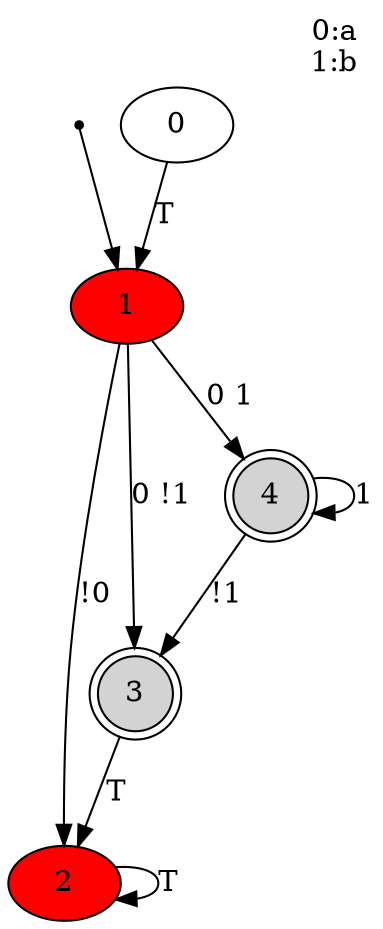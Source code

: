 digraph g {
  init  [shape=point,comment=""]
  0  [comment=""]
  1  [style=filled,fillcolor=red,comment=""]
  2  [style=filled,fillcolor=red,comment=""]
  3  [shape=doublecircle,style=filled,fillcolor=lightgrey,comment=""]
  4  [shape=doublecircle,style=filled,fillcolor=lightgrey,comment=""]
  0 -> 1 [label="T"]
  1 -> 2 [label="!0"]
  1 -> 3 [label="0 !1"]
  1 -> 4 [label="0 1"]
  2 -> 2 [label="T"]
  3 -> 2 [label="T"]
  4 -> 3 [label="!1"]
  4 -> 4 [label="1"]
  init -> 1
label = "0:a\n1:b\n"
labelloc = t
labeljust = r
}
